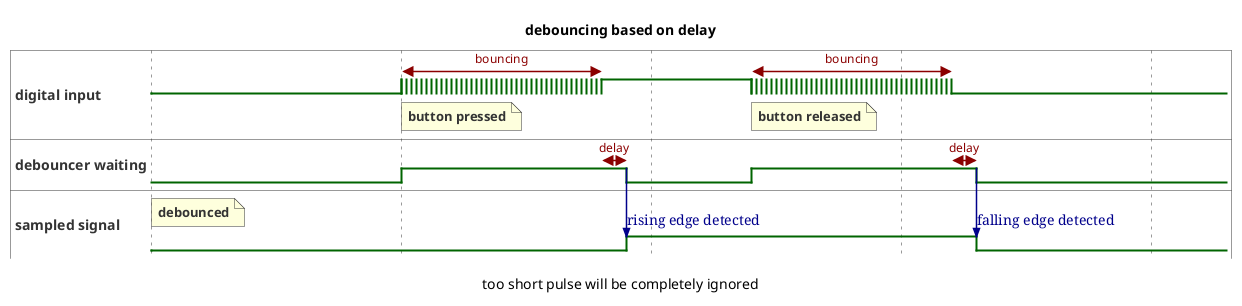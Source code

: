 @startuml
title debouncing based on delay
caption too short pulse will be completely ignored
hide time-axis
scale 1 as 250 pixels
binary "digital input" as D
binary "debouncer waiting" as W
binary "sampled signal" as B

@0
D is low
note top of B : debounced
B is low
@+1
D is {low,high}
W is high
note bottom of D : button pressed
D@+0 <-> @+0.8 : bouncing
@+0.8
W@+0 <-> @+0.1 : delay
D is high
@+0.1
W is low
W -> B : rising edge detected
B is high
@+0.5
note bottom of D : button released
D is {low,high}
W is high
D@+0 <-> @+0.8 : bouncing
@+0.8
D is low
W@+0 <-> @+0.1 : delay
@+0.1
W is low
W -> B : falling edge detected
B is low

@enduml
